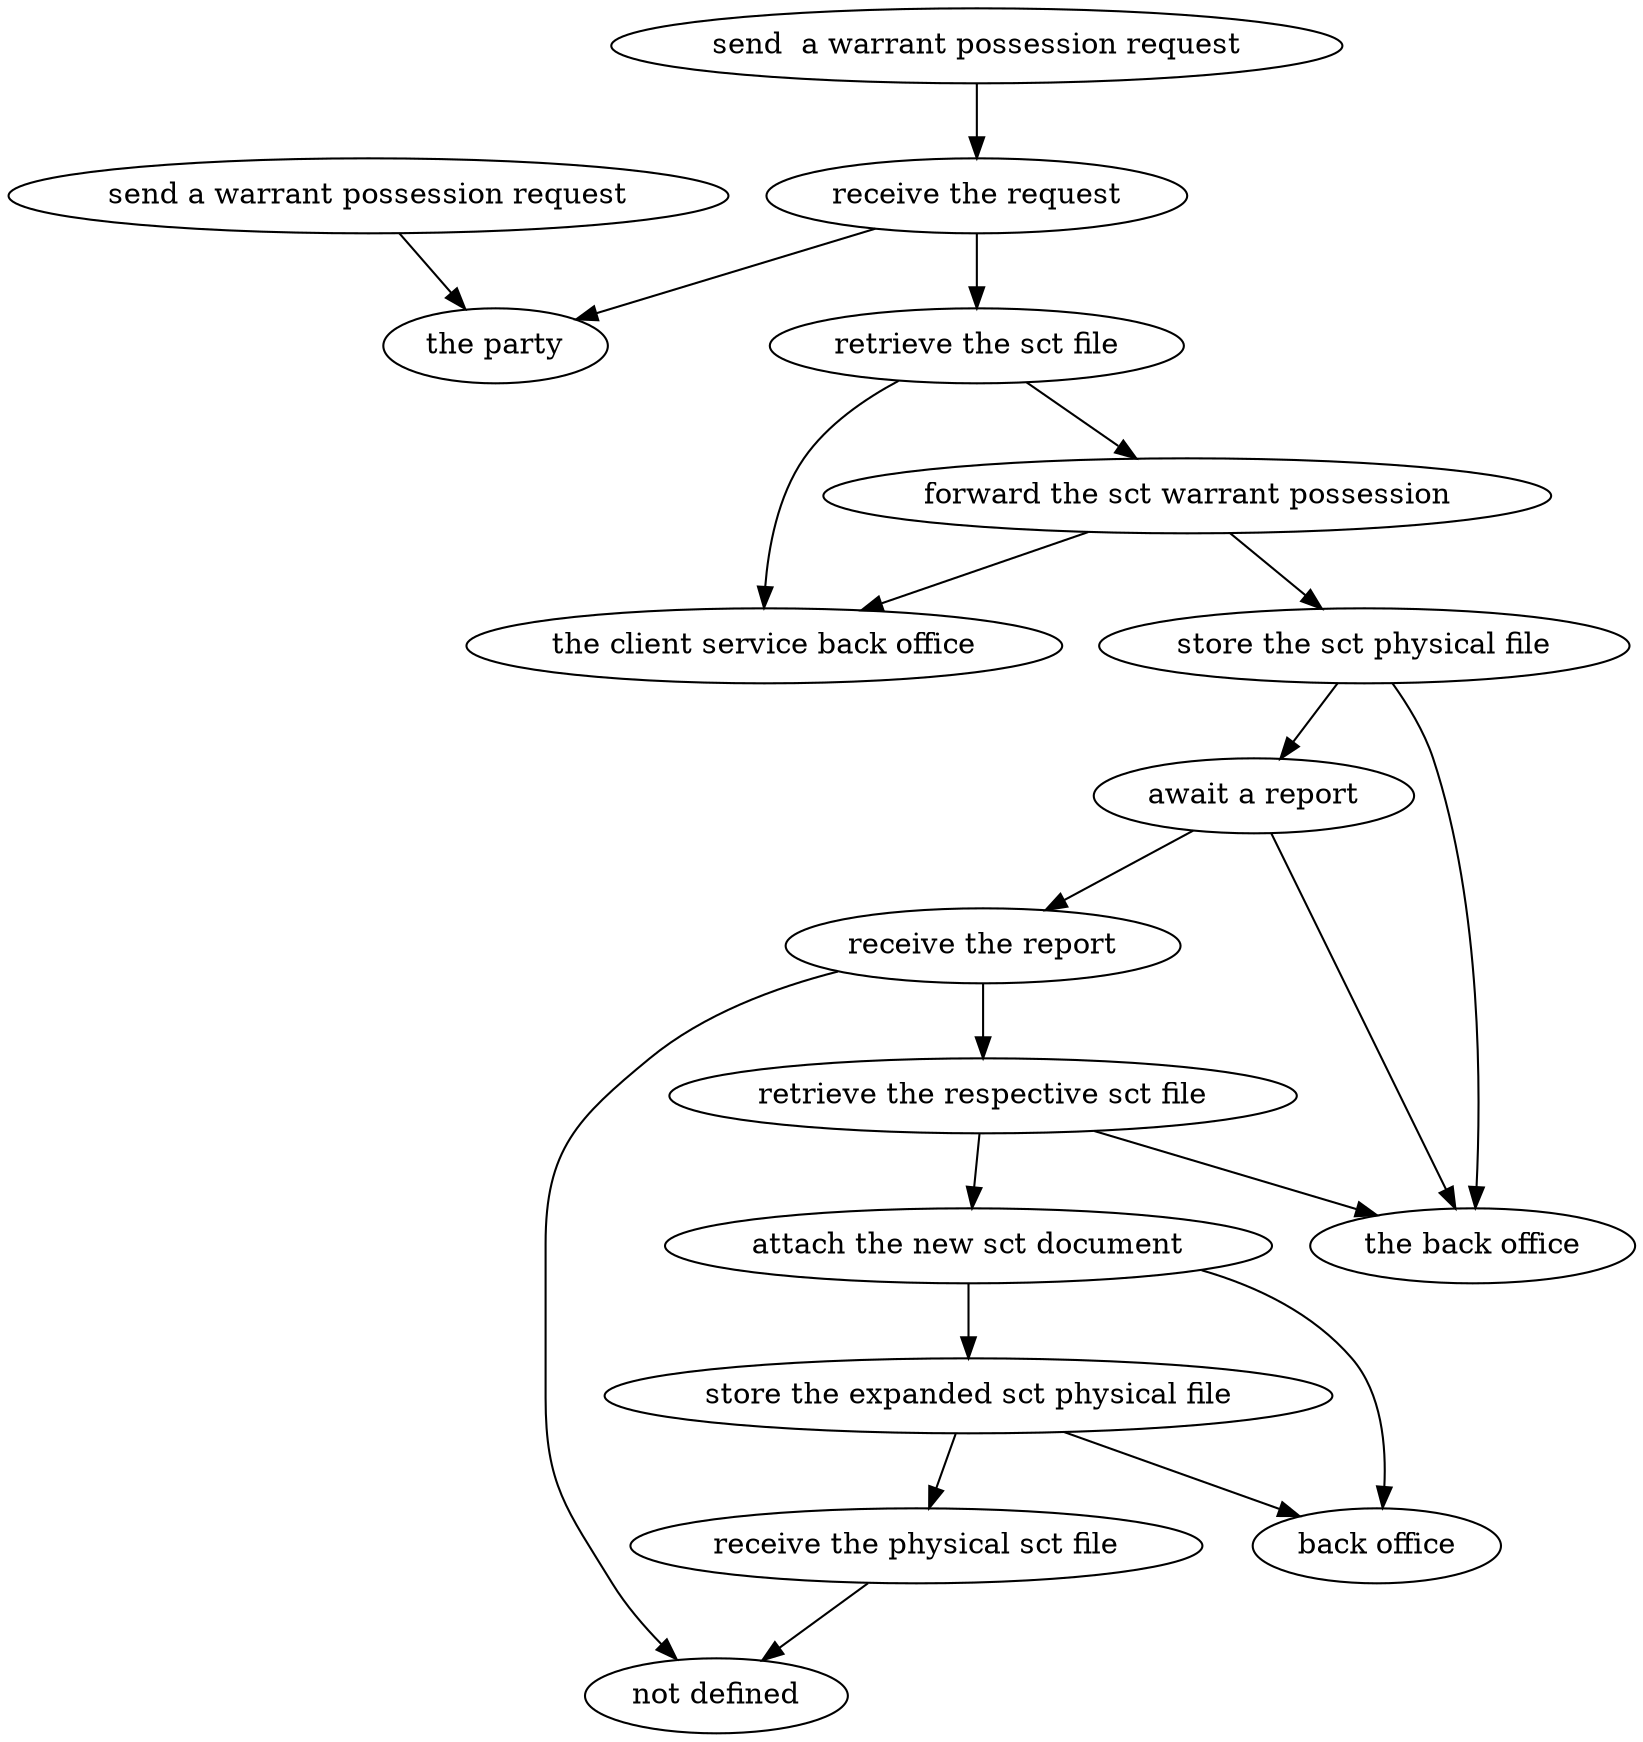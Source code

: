 strict digraph "doc-3.1" {
	graph [name="doc-3.1"];
	"send a warrant possession request"	[attrs="{'type': 'Activity', 'label': 'send a warrant possession request'}"];
	"the party"	[attrs="{'type': 'Actor', 'label': 'the party'}"];
	"send a warrant possession request" -> "the party"	[attrs="{'type': 'actor performer', 'label': 'actor performer'}"];
	"receive the request"	[attrs="{'type': 'Activity', 'label': 'receive the request'}"];
	"retrieve the sct file"	[attrs="{'type': 'Activity', 'label': 'retrieve the sct file'}"];
	"receive the request" -> "retrieve the sct file"	[attrs="{'type': 'flow', 'label': 'flow'}"];
	"receive the request" -> "the party"	[attrs="{'type': 'actor performer', 'label': 'actor performer'}"];
	"forward the sct warrant possession"	[attrs="{'type': 'Activity', 'label': 'forward the sct warrant possession'}"];
	"retrieve the sct file" -> "forward the sct warrant possession"	[attrs="{'type': 'flow', 'label': 'flow'}"];
	"the client service back office"	[attrs="{'type': 'Actor', 'label': 'the client service back office'}"];
	"retrieve the sct file" -> "the client service back office"	[attrs="{'type': 'actor performer', 'label': 'actor performer'}"];
	"store the sct physical file"	[attrs="{'type': 'Activity', 'label': 'store the sct physical file'}"];
	"forward the sct warrant possession" -> "store the sct physical file"	[attrs="{'type': 'flow', 'label': 'flow'}"];
	"forward the sct warrant possession" -> "the client service back office"	[attrs="{'type': 'actor performer', 'label': 'actor performer'}"];
	"await a report"	[attrs="{'type': 'Activity', 'label': 'await a report'}"];
	"store the sct physical file" -> "await a report"	[attrs="{'type': 'flow', 'label': 'flow'}"];
	"the back office"	[attrs="{'type': 'Actor', 'label': 'the back office'}"];
	"store the sct physical file" -> "the back office"	[attrs="{'type': 'actor performer', 'label': 'actor performer'}"];
	"receive the report"	[attrs="{'type': 'Activity', 'label': 'receive the report'}"];
	"await a report" -> "receive the report"	[attrs="{'type': 'flow', 'label': 'flow'}"];
	"await a report" -> "the back office"	[attrs="{'type': 'actor performer', 'label': 'actor performer'}"];
	"retrieve the respective sct file"	[attrs="{'type': 'Activity', 'label': 'retrieve the respective sct file'}"];
	"receive the report" -> "retrieve the respective sct file"	[attrs="{'type': 'flow', 'label': 'flow'}"];
	"not defined"	[attrs="{'type': 'Actor', 'label': 'not defined'}"];
	"receive the report" -> "not defined"	[attrs="{'type': 'actor performer', 'label': 'actor performer'}"];
	"attach the new sct document"	[attrs="{'type': 'Activity', 'label': 'attach the new sct document'}"];
	"retrieve the respective sct file" -> "attach the new sct document"	[attrs="{'type': 'flow', 'label': 'flow'}"];
	"retrieve the respective sct file" -> "the back office"	[attrs="{'type': 'actor performer', 'label': 'actor performer'}"];
	"store the expanded sct physical file"	[attrs="{'type': 'Activity', 'label': 'store the expanded sct physical file'}"];
	"attach the new sct document" -> "store the expanded sct physical file"	[attrs="{'type': 'flow', 'label': 'flow'}"];
	"back office"	[attrs="{'type': 'Actor', 'label': 'back office'}"];
	"attach the new sct document" -> "back office"	[attrs="{'type': 'actor performer', 'label': 'actor performer'}"];
	"receive the physical sct file"	[attrs="{'type': 'Activity', 'label': 'receive the physical sct file'}"];
	"store the expanded sct physical file" -> "receive the physical sct file"	[attrs="{'type': 'flow', 'label': 'flow'}"];
	"store the expanded sct physical file" -> "back office"	[attrs="{'type': 'actor performer', 'label': 'actor performer'}"];
	"receive the physical sct file" -> "not defined"	[attrs="{'type': 'actor performer', 'label': 'actor performer'}"];
	"send  a warrant possession request"	[attrs="{'type': 'Activity', 'label': 'send  a warrant possession request'}"];
	"send  a warrant possession request" -> "receive the request"	[attrs="{'type': 'flow', 'label': 'flow'}"];
}
